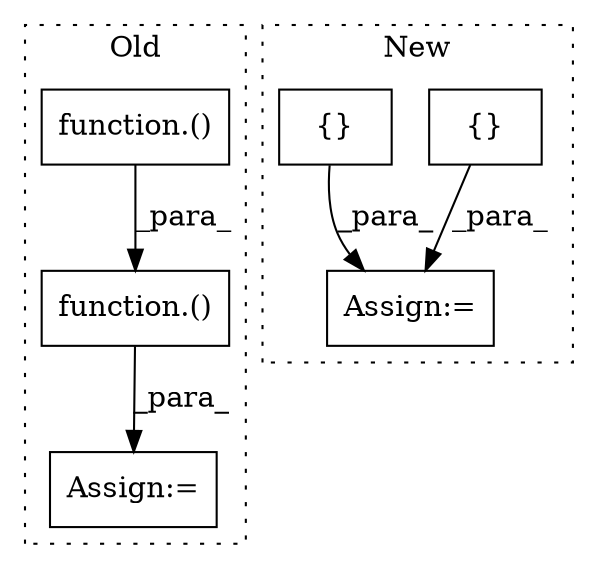 digraph G {
subgraph cluster0 {
1 [label="function.()" a="75" s="1181,1215" l="25,1" shape="box"];
3 [label="Assign:=" a="68" s="1237" l="3" shape="box"];
6 [label="function.()" a="75" s="1240,1277" l="30,1" shape="box"];
label = "Old";
style="dotted";
}
subgraph cluster1 {
2 [label="{}" a="59" s="1457,1464" l="1,0" shape="box"];
4 [label="Assign:=" a="68" s="1445" l="3" shape="box"];
5 [label="{}" a="59" s="1107,1117" l="1,0" shape="box"];
label = "New";
style="dotted";
}
1 -> 6 [label="_para_"];
2 -> 4 [label="_para_"];
5 -> 4 [label="_para_"];
6 -> 3 [label="_para_"];
}